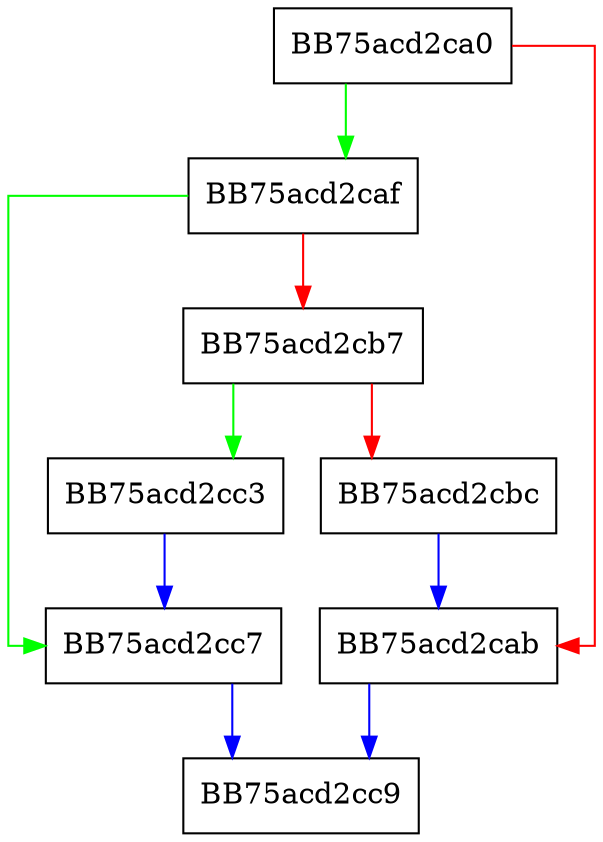 digraph DoneParsing {
  node [shape="box"];
  graph [splines=ortho];
  BB75acd2ca0 -> BB75acd2caf [color="green"];
  BB75acd2ca0 -> BB75acd2cab [color="red"];
  BB75acd2cab -> BB75acd2cc9 [color="blue"];
  BB75acd2caf -> BB75acd2cc7 [color="green"];
  BB75acd2caf -> BB75acd2cb7 [color="red"];
  BB75acd2cb7 -> BB75acd2cc3 [color="green"];
  BB75acd2cb7 -> BB75acd2cbc [color="red"];
  BB75acd2cbc -> BB75acd2cab [color="blue"];
  BB75acd2cc3 -> BB75acd2cc7 [color="blue"];
  BB75acd2cc7 -> BB75acd2cc9 [color="blue"];
}
